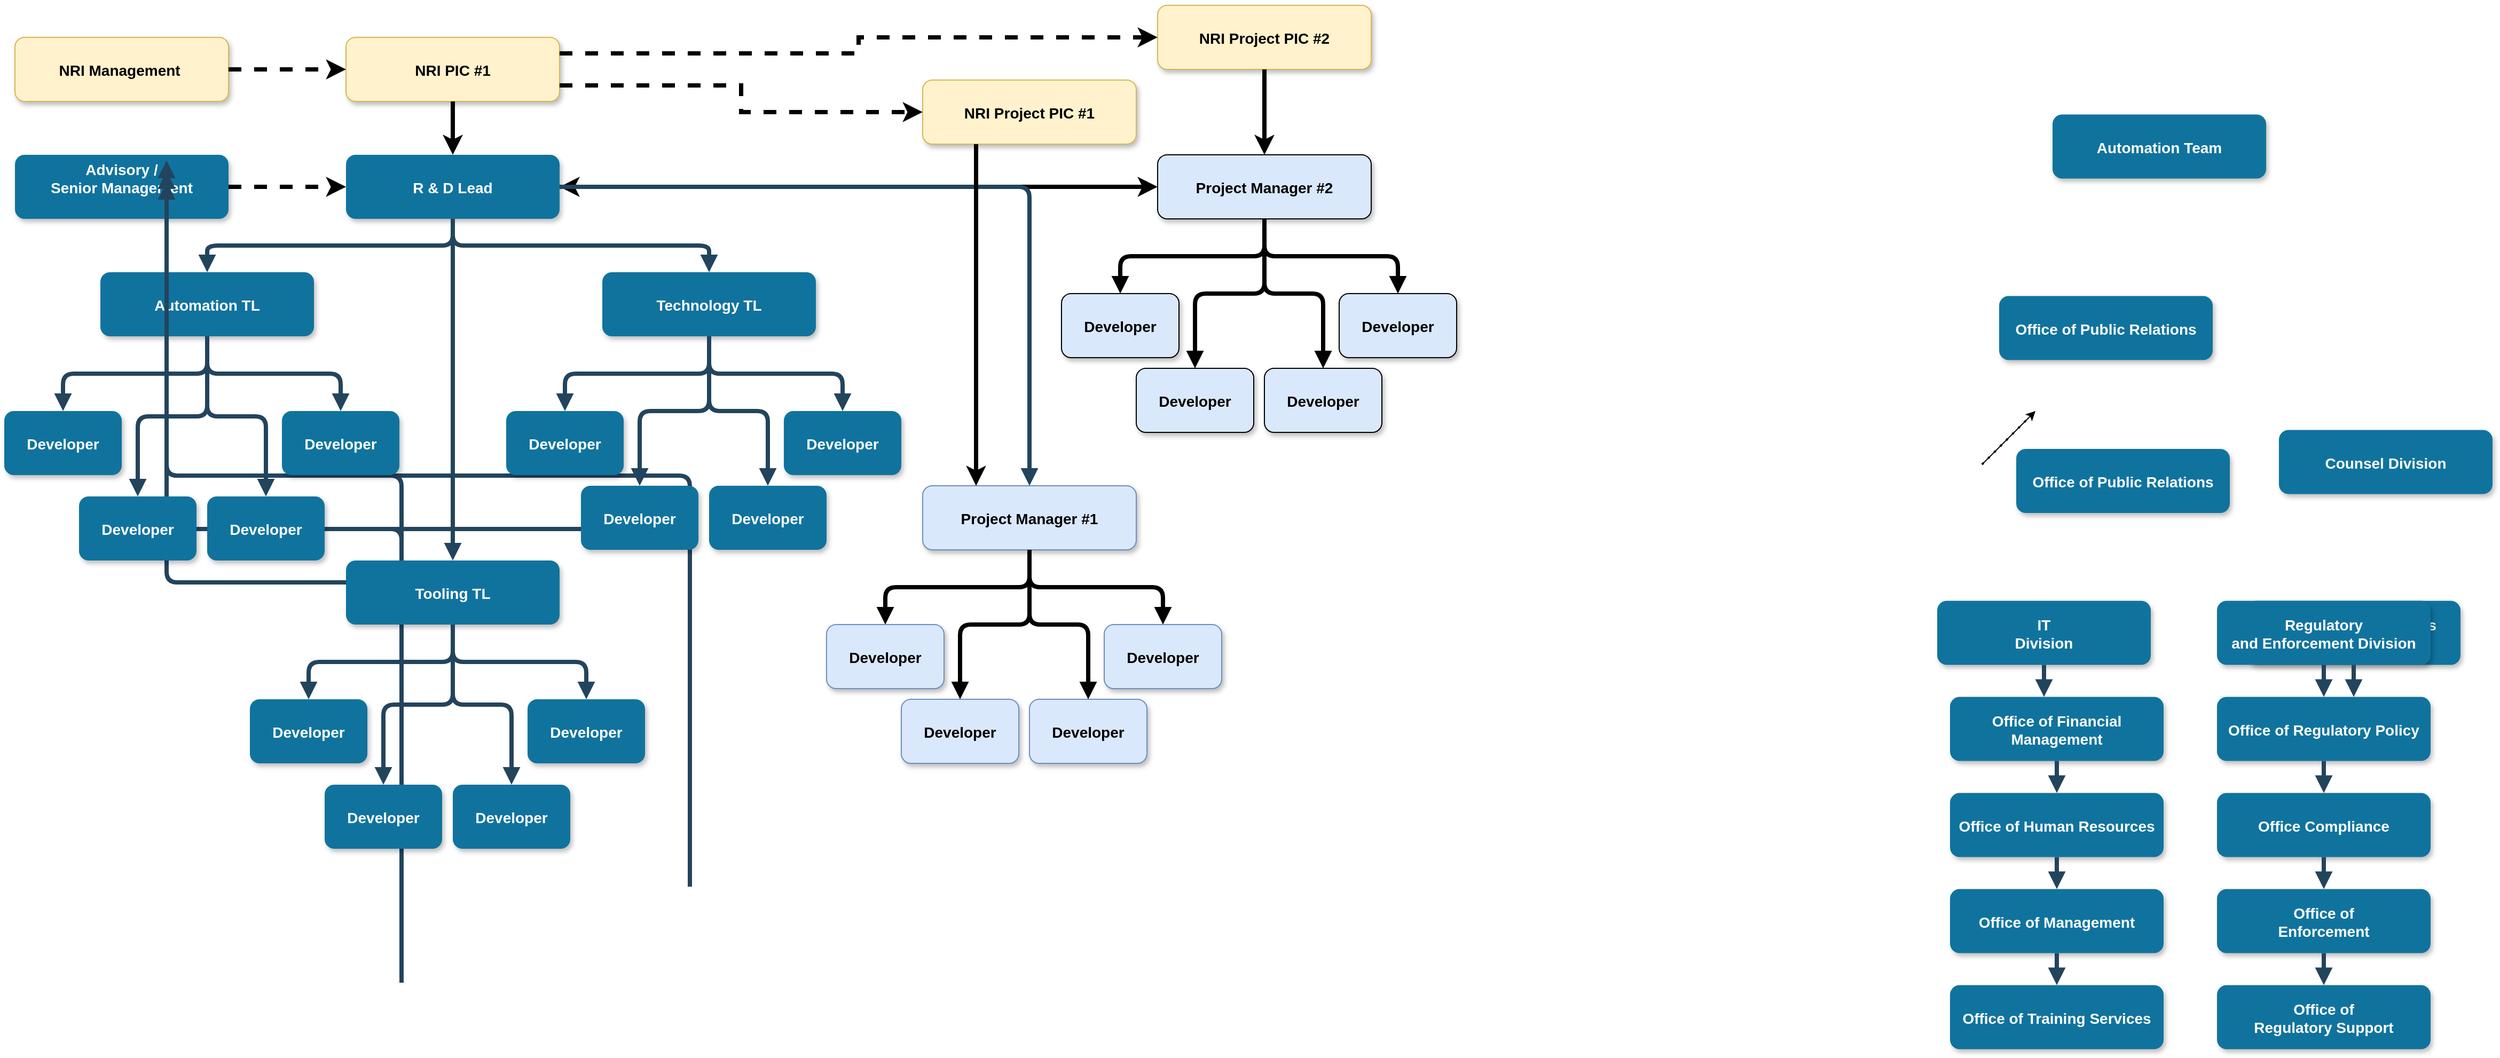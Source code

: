 <mxfile version="23.0.2" type="github">
  <diagram name="Page-1" id="97916047-d0de-89f5-080d-49f4d83e522f">
    <mxGraphModel dx="1909" dy="1027" grid="1" gridSize="10" guides="1" tooltips="1" connect="1" arrows="1" fold="1" page="1" pageScale="1.5" pageWidth="1169" pageHeight="827" background="none" math="0" shadow="0">
      <root>
        <mxCell id="0" />
        <mxCell id="1" parent="0" />
        <mxCell id="D0tFQq6_KejYttDr2Z5K-110" value="" style="endArrow=classic;startArrow=classic;html=1;rounded=0;entryX=0;entryY=0.5;entryDx=0;entryDy=0;strokeWidth=4;exitX=1;exitY=0.5;exitDx=0;exitDy=0;" edge="1" parent="1" source="2" target="D0tFQq6_KejYttDr2Z5K-99">
          <mxGeometry width="50" height="50" relative="1" as="geometry">
            <mxPoint x="540" y="210" as="sourcePoint" />
            <mxPoint x="970" y="210" as="targetPoint" />
          </mxGeometry>
        </mxCell>
        <mxCell id="2" value="R &amp; D Lead" style="rounded=1;fillColor=#10739E;strokeColor=none;shadow=1;gradientColor=none;fontStyle=1;fontColor=#FFFFFF;fontSize=14;" parent="1" vertex="1">
          <mxGeometry x="330" y="170" width="200" height="60" as="geometry" />
        </mxCell>
        <mxCell id="3" value="Automation TL" style="rounded=1;fillColor=#10739E;strokeColor=none;shadow=1;gradientColor=none;fontStyle=1;fontColor=#FFFFFF;fontSize=14;" parent="1" vertex="1">
          <mxGeometry x="100" y="280" width="200" height="60" as="geometry" />
        </mxCell>
        <mxCell id="4" value="Automation Team" style="rounded=1;fillColor=#10739E;strokeColor=none;shadow=1;gradientColor=none;fontStyle=1;fontColor=#FFFFFF;fontSize=14;" parent="1" vertex="1">
          <mxGeometry x="1928" y="132.25" width="200" height="60" as="geometry" />
        </mxCell>
        <mxCell id="5" value="Office of Public Relations" style="rounded=1;fillColor=#10739E;strokeColor=none;shadow=1;gradientColor=none;fontStyle=1;fontColor=#FFFFFF;fontSize=14;" parent="1" vertex="1">
          <mxGeometry x="1894" y="445.5" width="200" height="60" as="geometry" />
        </mxCell>
        <mxCell id="6" value="Counsel Division" style="rounded=1;fillColor=#10739E;strokeColor=none;shadow=1;gradientColor=none;fontStyle=1;fontColor=#FFFFFF;fontSize=14;" parent="1" vertex="1">
          <mxGeometry x="2140" y="427.75" width="200" height="60" as="geometry" />
        </mxCell>
        <mxCell id="D0tFQq6_KejYttDr2Z5K-58" style="edgeStyle=orthogonalEdgeStyle;rounded=0;orthogonalLoop=1;jettySize=auto;html=1;exitX=1;exitY=0.5;exitDx=0;exitDy=0;entryX=0;entryY=0.5;entryDx=0;entryDy=0;strokeWidth=4;dashed=1;" edge="1" parent="1" source="7" target="2">
          <mxGeometry relative="1" as="geometry" />
        </mxCell>
        <mxCell id="7" value="Advisory / &#xa;Senior Management&#xa;" style="rounded=1;fillColor=#10739E;strokeColor=none;shadow=1;gradientColor=none;fontStyle=1;fontColor=#FFFFFF;fontSize=14;" parent="1" vertex="1">
          <mxGeometry x="20" y="170" width="200" height="60" as="geometry" />
        </mxCell>
        <mxCell id="8" value="Developer" style="rounded=1;fillColor=#10739E;strokeColor=none;shadow=1;gradientColor=none;fontStyle=1;fontColor=#FFFFFF;fontSize=14;" parent="1" vertex="1">
          <mxGeometry x="10" y="410" width="110" height="60" as="geometry" />
        </mxCell>
        <mxCell id="13" value="IT&#xa;Division" style="rounded=1;fillColor=#10739E;strokeColor=none;shadow=1;gradientColor=none;fontStyle=1;fontColor=#FFFFFF;fontSize=14;" parent="1" vertex="1">
          <mxGeometry x="1820" y="587.75" width="200" height="60" as="geometry" />
        </mxCell>
        <mxCell id="18" value="Management Programs &#xa;Division" style="rounded=1;fillColor=#10739E;strokeColor=none;shadow=1;gradientColor=none;fontStyle=1;fontColor=#FFFFFF;fontSize=14;" parent="1" vertex="1">
          <mxGeometry x="2110" y="587.75" width="200" height="60" as="geometry" />
        </mxCell>
        <mxCell id="19" value="Office of Financial &#xa;Management" style="rounded=1;fillColor=#10739E;strokeColor=none;shadow=1;gradientColor=none;fontStyle=1;fontColor=#FFFFFF;fontSize=14;" parent="1" vertex="1">
          <mxGeometry x="1832" y="677.75" width="200" height="60" as="geometry" />
        </mxCell>
        <mxCell id="20" value="Office of Human Resources" style="rounded=1;fillColor=#10739E;strokeColor=none;shadow=1;gradientColor=none;fontStyle=1;fontColor=#FFFFFF;fontSize=14;" parent="1" vertex="1">
          <mxGeometry x="1832" y="767.75" width="200" height="60" as="geometry" />
        </mxCell>
        <mxCell id="21" value="Office of Management " style="rounded=1;fillColor=#10739E;strokeColor=none;shadow=1;gradientColor=none;fontStyle=1;fontColor=#FFFFFF;fontSize=14;" parent="1" vertex="1">
          <mxGeometry x="1832" y="857.75" width="200" height="60" as="geometry" />
        </mxCell>
        <mxCell id="22" value="Office of Training Services" style="rounded=1;fillColor=#10739E;strokeColor=none;shadow=1;gradientColor=none;fontStyle=1;fontColor=#FFFFFF;fontSize=14;" parent="1" vertex="1">
          <mxGeometry x="1832" y="947.75" width="200" height="60" as="geometry" />
        </mxCell>
        <mxCell id="23" value="Regulatory &#xa;and Enforcement Division" style="rounded=1;fillColor=#10739E;strokeColor=none;shadow=1;gradientColor=none;fontStyle=1;fontColor=#FFFFFF;fontSize=14;" parent="1" vertex="1">
          <mxGeometry x="2082" y="587.75" width="200" height="60" as="geometry" />
        </mxCell>
        <mxCell id="24" value="Office of Regulatory Policy" style="rounded=1;fillColor=#10739E;strokeColor=none;shadow=1;gradientColor=none;fontStyle=1;fontColor=#FFFFFF;fontSize=14;" parent="1" vertex="1">
          <mxGeometry x="2082" y="677.75" width="200" height="60" as="geometry" />
        </mxCell>
        <mxCell id="25" value="Office Compliance" style="rounded=1;fillColor=#10739E;strokeColor=none;shadow=1;gradientColor=none;fontStyle=1;fontColor=#FFFFFF;fontSize=14;" parent="1" vertex="1">
          <mxGeometry x="2082" y="767.75" width="200" height="60" as="geometry" />
        </mxCell>
        <mxCell id="26" value="Office of &#xa;Enforcement" style="rounded=1;fillColor=#10739E;strokeColor=none;shadow=1;gradientColor=none;fontStyle=1;fontColor=#FFFFFF;fontSize=14;" parent="1" vertex="1">
          <mxGeometry x="2082" y="857.75" width="200" height="60" as="geometry" />
        </mxCell>
        <mxCell id="27" value="Office of&#xa; Regulatory Support" style="rounded=1;fillColor=#10739E;strokeColor=none;shadow=1;gradientColor=none;fontStyle=1;fontColor=#FFFFFF;fontSize=14;" parent="1" vertex="1">
          <mxGeometry x="2082" y="947.75" width="200" height="60" as="geometry" />
        </mxCell>
        <mxCell id="29" value="" style="edgeStyle=elbowEdgeStyle;elbow=vertical;strokeWidth=4;endArrow=block;endFill=1;fontStyle=1;strokeColor=#23445D;" parent="1" source="2" target="3" edge="1">
          <mxGeometry x="22" y="165.5" width="100" height="100" as="geometry">
            <mxPoint x="22" y="265.5" as="sourcePoint" />
            <mxPoint x="122" y="165.5" as="targetPoint" />
          </mxGeometry>
        </mxCell>
        <mxCell id="30" value="" style="edgeStyle=elbowEdgeStyle;elbow=vertical;strokeWidth=4;endArrow=block;endFill=1;fontStyle=1;strokeColor=#23445D;entryX=0.5;entryY=0;entryDx=0;entryDy=0;exitX=0.5;exitY=1;exitDx=0;exitDy=0;" parent="1" source="3" target="D0tFQq6_KejYttDr2Z5K-66" edge="1">
          <mxGeometry x="22" y="165.5" width="100" height="100" as="geometry">
            <mxPoint x="220" y="360" as="sourcePoint" />
            <mxPoint x="512" y="425.5" as="targetPoint" />
          </mxGeometry>
        </mxCell>
        <mxCell id="39" value="" style="edgeStyle=elbowEdgeStyle;elbow=vertical;strokeWidth=4;endArrow=block;endFill=1;fontStyle=1;strokeColor=#23445D;" parent="1" target="10" edge="1">
          <mxGeometry x="62" y="175.5" width="100" height="100" as="geometry">
            <mxPoint x="382" y="765.5" as="sourcePoint" />
            <mxPoint x="162" y="175.5" as="targetPoint" />
          </mxGeometry>
        </mxCell>
        <mxCell id="40" value="" style="edgeStyle=elbowEdgeStyle;elbow=vertical;strokeWidth=4;endArrow=block;endFill=1;fontStyle=1;strokeColor=#23445D;" parent="1" target="11" edge="1">
          <mxGeometry x="62" y="185.5" width="100" height="100" as="geometry">
            <mxPoint x="382" y="855.5" as="sourcePoint" />
            <mxPoint x="162" y="185.5" as="targetPoint" />
          </mxGeometry>
        </mxCell>
        <mxCell id="41" value="" style="edgeStyle=elbowEdgeStyle;elbow=vertical;strokeWidth=4;endArrow=block;endFill=1;fontStyle=1;strokeColor=#23445D;" parent="1" target="12" edge="1">
          <mxGeometry x="62" y="195.5" width="100" height="100" as="geometry">
            <mxPoint x="382" y="945.5" as="sourcePoint" />
            <mxPoint x="162" y="195.5" as="targetPoint" />
          </mxGeometry>
        </mxCell>
        <mxCell id="42" value="" style="edgeStyle=elbowEdgeStyle;elbow=vertical;strokeWidth=4;endArrow=block;endFill=1;fontStyle=1;strokeColor=#23445D;" parent="1" source="13" edge="1">
          <mxGeometry x="62" y="165.5" width="100" height="100" as="geometry">
            <mxPoint x="1330" y="237.75" as="sourcePoint" />
            <mxPoint x="1920" y="677.75" as="targetPoint" />
          </mxGeometry>
        </mxCell>
        <mxCell id="43" value="" style="edgeStyle=elbowEdgeStyle;elbow=vertical;strokeWidth=4;endArrow=block;endFill=1;fontStyle=1;strokeColor=#23445D;" parent="1" target="15" edge="1">
          <mxGeometry x="62" y="175.5" width="100" height="100" as="geometry">
            <mxPoint x="652" y="765.5" as="sourcePoint" />
            <mxPoint x="162" y="175.5" as="targetPoint" />
          </mxGeometry>
        </mxCell>
        <mxCell id="44" value="" style="edgeStyle=elbowEdgeStyle;elbow=vertical;strokeWidth=4;endArrow=block;endFill=1;fontStyle=1;strokeColor=#23445D;" parent="1" target="16" edge="1">
          <mxGeometry x="62" y="185.5" width="100" height="100" as="geometry">
            <mxPoint x="652" y="855.5" as="sourcePoint" />
            <mxPoint x="162" y="185.5" as="targetPoint" />
          </mxGeometry>
        </mxCell>
        <mxCell id="46" value="" style="edgeStyle=elbowEdgeStyle;elbow=vertical;strokeWidth=4;endArrow=block;endFill=1;fontStyle=1;strokeColor=#23445D;" parent="1" source="18" edge="1">
          <mxGeometry x="72" y="165.5" width="100" height="100" as="geometry">
            <mxPoint x="1340" y="237.75" as="sourcePoint" />
            <mxPoint x="2210" y="677.75" as="targetPoint" />
          </mxGeometry>
        </mxCell>
        <mxCell id="47" value="" style="edgeStyle=elbowEdgeStyle;elbow=vertical;strokeWidth=4;endArrow=block;endFill=1;fontStyle=1;strokeColor=#23445D;" parent="1" source="19" target="20" edge="1">
          <mxGeometry x="72" y="175.5" width="100" height="100" as="geometry">
            <mxPoint x="1062" y="247.75" as="sourcePoint" />
            <mxPoint x="1162" y="147.75" as="targetPoint" />
          </mxGeometry>
        </mxCell>
        <mxCell id="48" value="" style="edgeStyle=elbowEdgeStyle;elbow=vertical;strokeWidth=4;endArrow=block;endFill=1;fontStyle=1;strokeColor=#23445D;" parent="1" source="20" target="21" edge="1">
          <mxGeometry x="72" y="185.5" width="100" height="100" as="geometry">
            <mxPoint x="1062" y="257.75" as="sourcePoint" />
            <mxPoint x="1162" y="157.75" as="targetPoint" />
          </mxGeometry>
        </mxCell>
        <mxCell id="49" value="" style="edgeStyle=elbowEdgeStyle;elbow=vertical;strokeWidth=4;endArrow=block;endFill=1;fontStyle=1;strokeColor=#23445D;" parent="1" source="21" target="22" edge="1">
          <mxGeometry x="72" y="195.5" width="100" height="100" as="geometry">
            <mxPoint x="1062" y="267.75" as="sourcePoint" />
            <mxPoint x="1162" y="167.75" as="targetPoint" />
          </mxGeometry>
        </mxCell>
        <mxCell id="50" value="" style="edgeStyle=elbowEdgeStyle;elbow=vertical;strokeWidth=4;endArrow=block;endFill=1;fontStyle=1;strokeColor=#23445D;" parent="1" source="23" target="24" edge="1">
          <mxGeometry x="72" y="165.5" width="100" height="100" as="geometry">
            <mxPoint x="1062" y="237.75" as="sourcePoint" />
            <mxPoint x="1162" y="137.75" as="targetPoint" />
          </mxGeometry>
        </mxCell>
        <mxCell id="51" value="" style="edgeStyle=elbowEdgeStyle;elbow=vertical;strokeWidth=4;endArrow=block;endFill=1;fontStyle=1;strokeColor=#23445D;" parent="1" source="24" target="25" edge="1">
          <mxGeometry x="72" y="175.5" width="100" height="100" as="geometry">
            <mxPoint x="1062" y="247.75" as="sourcePoint" />
            <mxPoint x="1162" y="147.75" as="targetPoint" />
          </mxGeometry>
        </mxCell>
        <mxCell id="52" value="" style="edgeStyle=elbowEdgeStyle;elbow=vertical;strokeWidth=4;endArrow=block;endFill=1;fontStyle=1;strokeColor=#23445D;" parent="1" source="25" target="26" edge="1">
          <mxGeometry x="72" y="185.5" width="100" height="100" as="geometry">
            <mxPoint x="1062" y="257.75" as="sourcePoint" />
            <mxPoint x="1162" y="157.75" as="targetPoint" />
          </mxGeometry>
        </mxCell>
        <mxCell id="53" value="" style="edgeStyle=elbowEdgeStyle;elbow=vertical;strokeWidth=4;endArrow=block;endFill=1;fontStyle=1;strokeColor=#23445D;" parent="1" source="26" target="27" edge="1">
          <mxGeometry x="72" y="195.5" width="100" height="100" as="geometry">
            <mxPoint x="1062" y="267.75" as="sourcePoint" />
            <mxPoint x="1162" y="167.75" as="targetPoint" />
          </mxGeometry>
        </mxCell>
        <mxCell id="D0tFQq6_KejYttDr2Z5K-56" value="" style="endArrow=classic;html=1;rounded=0;" edge="1" parent="1">
          <mxGeometry width="50" height="50" relative="1" as="geometry">
            <mxPoint x="1862" y="460" as="sourcePoint" />
            <mxPoint x="1912" y="410" as="targetPoint" />
          </mxGeometry>
        </mxCell>
        <mxCell id="D0tFQq6_KejYttDr2Z5K-57" value="" style="endArrow=none;dashed=1;html=1;dashPattern=1 3;strokeWidth=2;rounded=0;" edge="1" parent="1">
          <mxGeometry width="50" height="50" relative="1" as="geometry">
            <mxPoint x="1862" y="460" as="sourcePoint" />
            <mxPoint x="1912" y="410" as="targetPoint" />
          </mxGeometry>
        </mxCell>
        <mxCell id="D0tFQq6_KejYttDr2Z5K-60" value="Office of Public Relations" style="rounded=1;fillColor=#10739E;strokeColor=none;shadow=1;gradientColor=none;fontStyle=1;fontColor=#FFFFFF;fontSize=14;" vertex="1" parent="1">
          <mxGeometry x="1878" y="302.25" width="200" height="60" as="geometry" />
        </mxCell>
        <mxCell id="D0tFQq6_KejYttDr2Z5K-63" value="Developer" style="rounded=1;fillColor=#10739E;strokeColor=none;shadow=1;gradientColor=none;fontStyle=1;fontColor=#FFFFFF;fontSize=14;" vertex="1" parent="1">
          <mxGeometry x="80" y="490" width="110" height="60" as="geometry" />
        </mxCell>
        <mxCell id="D0tFQq6_KejYttDr2Z5K-64" value="Developer" style="rounded=1;fillColor=#10739E;strokeColor=none;shadow=1;gradientColor=none;fontStyle=1;fontColor=#FFFFFF;fontSize=14;" vertex="1" parent="1">
          <mxGeometry x="200" y="490" width="110" height="60" as="geometry" />
        </mxCell>
        <mxCell id="D0tFQq6_KejYttDr2Z5K-66" value="Developer" style="rounded=1;fillColor=#10739E;strokeColor=none;shadow=1;gradientColor=none;fontStyle=1;fontColor=#FFFFFF;fontSize=14;" vertex="1" parent="1">
          <mxGeometry x="270" y="410" width="110" height="60" as="geometry" />
        </mxCell>
        <mxCell id="D0tFQq6_KejYttDr2Z5K-67" value="" style="edgeStyle=elbowEdgeStyle;elbow=vertical;strokeWidth=4;endArrow=block;endFill=1;fontStyle=1;strokeColor=#23445D;entryX=0.5;entryY=0;entryDx=0;entryDy=0;exitX=0.5;exitY=1;exitDx=0;exitDy=0;" edge="1" parent="1" source="3" target="D0tFQq6_KejYttDr2Z5K-64">
          <mxGeometry x="22" y="165.5" width="100" height="100" as="geometry">
            <mxPoint x="190" y="350" as="sourcePoint" />
            <mxPoint x="437" y="420" as="targetPoint" />
          </mxGeometry>
        </mxCell>
        <mxCell id="D0tFQq6_KejYttDr2Z5K-68" value="" style="edgeStyle=elbowEdgeStyle;elbow=vertical;strokeWidth=4;endArrow=block;endFill=1;fontStyle=1;strokeColor=#23445D;entryX=0.5;entryY=0;entryDx=0;entryDy=0;exitX=0.5;exitY=1;exitDx=0;exitDy=0;" edge="1" parent="1" source="3" target="D0tFQq6_KejYttDr2Z5K-63">
          <mxGeometry x="22" y="165.5" width="100" height="100" as="geometry">
            <mxPoint x="-40" y="340" as="sourcePoint" />
            <mxPoint x="207" y="410" as="targetPoint" />
          </mxGeometry>
        </mxCell>
        <mxCell id="D0tFQq6_KejYttDr2Z5K-69" value="" style="edgeStyle=elbowEdgeStyle;elbow=vertical;strokeWidth=4;endArrow=block;endFill=1;fontStyle=1;strokeColor=#23445D;entryX=0.5;entryY=0;entryDx=0;entryDy=0;exitX=0.5;exitY=1;exitDx=0;exitDy=0;" edge="1" parent="1" source="3" target="8">
          <mxGeometry x="22" y="165.5" width="100" height="100" as="geometry">
            <mxPoint x="200" y="340" as="sourcePoint" />
            <mxPoint x="447" y="410" as="targetPoint" />
          </mxGeometry>
        </mxCell>
        <mxCell id="D0tFQq6_KejYttDr2Z5K-70" value="Tooling TL" style="rounded=1;fillColor=#10739E;strokeColor=none;shadow=1;gradientColor=none;fontStyle=1;fontColor=#FFFFFF;fontSize=14;" vertex="1" parent="1">
          <mxGeometry x="330" y="550" width="200" height="60" as="geometry" />
        </mxCell>
        <mxCell id="D0tFQq6_KejYttDr2Z5K-71" value="Developer" style="rounded=1;fillColor=#10739E;strokeColor=none;shadow=1;gradientColor=none;fontStyle=1;fontColor=#FFFFFF;fontSize=14;" vertex="1" parent="1">
          <mxGeometry x="240" y="680" width="110" height="60" as="geometry" />
        </mxCell>
        <mxCell id="D0tFQq6_KejYttDr2Z5K-72" value="" style="edgeStyle=elbowEdgeStyle;elbow=vertical;strokeWidth=4;endArrow=block;endFill=1;fontStyle=1;strokeColor=#23445D;exitX=0.5;exitY=1;exitDx=0;exitDy=0;" edge="1" parent="1" target="D0tFQq6_KejYttDr2Z5K-70" source="2">
          <mxGeometry x="22" y="165.5" width="100" height="100" as="geometry">
            <mxPoint x="950" y="265.5" as="sourcePoint" />
            <mxPoint x="612" y="165" as="targetPoint" />
          </mxGeometry>
        </mxCell>
        <mxCell id="D0tFQq6_KejYttDr2Z5K-73" value="" style="edgeStyle=elbowEdgeStyle;elbow=vertical;strokeWidth=4;endArrow=block;endFill=1;fontStyle=1;strokeColor=#23445D;entryX=0.5;entryY=0;entryDx=0;entryDy=0;exitX=0.5;exitY=1;exitDx=0;exitDy=0;" edge="1" parent="1" source="D0tFQq6_KejYttDr2Z5K-70" target="D0tFQq6_KejYttDr2Z5K-76">
          <mxGeometry x="22" y="165.5" width="100" height="100" as="geometry">
            <mxPoint x="450" y="630" as="sourcePoint" />
            <mxPoint x="742" y="695.5" as="targetPoint" />
          </mxGeometry>
        </mxCell>
        <mxCell id="D0tFQq6_KejYttDr2Z5K-74" value="Developer" style="rounded=1;fillColor=#10739E;strokeColor=none;shadow=1;gradientColor=none;fontStyle=1;fontColor=#FFFFFF;fontSize=14;" vertex="1" parent="1">
          <mxGeometry x="310" y="760" width="110" height="60" as="geometry" />
        </mxCell>
        <mxCell id="D0tFQq6_KejYttDr2Z5K-75" value="Developer" style="rounded=1;fillColor=#10739E;strokeColor=none;shadow=1;gradientColor=none;fontStyle=1;fontColor=#FFFFFF;fontSize=14;" vertex="1" parent="1">
          <mxGeometry x="430" y="760" width="110" height="60" as="geometry" />
        </mxCell>
        <mxCell id="D0tFQq6_KejYttDr2Z5K-76" value="Developer" style="rounded=1;fillColor=#10739E;strokeColor=none;shadow=1;gradientColor=none;fontStyle=1;fontColor=#FFFFFF;fontSize=14;" vertex="1" parent="1">
          <mxGeometry x="500" y="680" width="110" height="60" as="geometry" />
        </mxCell>
        <mxCell id="D0tFQq6_KejYttDr2Z5K-77" value="" style="edgeStyle=elbowEdgeStyle;elbow=vertical;strokeWidth=4;endArrow=block;endFill=1;fontStyle=1;strokeColor=#23445D;entryX=0.5;entryY=0;entryDx=0;entryDy=0;exitX=0.5;exitY=1;exitDx=0;exitDy=0;" edge="1" parent="1" source="D0tFQq6_KejYttDr2Z5K-70" target="D0tFQq6_KejYttDr2Z5K-75">
          <mxGeometry x="22" y="165.5" width="100" height="100" as="geometry">
            <mxPoint x="420" y="620" as="sourcePoint" />
            <mxPoint x="667" y="690" as="targetPoint" />
          </mxGeometry>
        </mxCell>
        <mxCell id="D0tFQq6_KejYttDr2Z5K-78" value="" style="edgeStyle=elbowEdgeStyle;elbow=vertical;strokeWidth=4;endArrow=block;endFill=1;fontStyle=1;strokeColor=#23445D;entryX=0.5;entryY=0;entryDx=0;entryDy=0;exitX=0.5;exitY=1;exitDx=0;exitDy=0;" edge="1" parent="1" source="D0tFQq6_KejYttDr2Z5K-70" target="D0tFQq6_KejYttDr2Z5K-74">
          <mxGeometry x="22" y="165.5" width="100" height="100" as="geometry">
            <mxPoint x="190" y="610" as="sourcePoint" />
            <mxPoint x="437" y="680" as="targetPoint" />
          </mxGeometry>
        </mxCell>
        <mxCell id="D0tFQq6_KejYttDr2Z5K-79" value="" style="edgeStyle=elbowEdgeStyle;elbow=vertical;strokeWidth=4;endArrow=block;endFill=1;fontStyle=1;strokeColor=#23445D;entryX=0.5;entryY=0;entryDx=0;entryDy=0;exitX=0.5;exitY=1;exitDx=0;exitDy=0;" edge="1" parent="1" source="D0tFQq6_KejYttDr2Z5K-70" target="D0tFQq6_KejYttDr2Z5K-71">
          <mxGeometry x="22" y="165.5" width="100" height="100" as="geometry">
            <mxPoint x="430" y="610" as="sourcePoint" />
            <mxPoint x="677" y="680" as="targetPoint" />
          </mxGeometry>
        </mxCell>
        <mxCell id="D0tFQq6_KejYttDr2Z5K-80" value="Technology TL" style="rounded=1;fillColor=#10739E;strokeColor=none;shadow=1;gradientColor=none;fontStyle=1;fontColor=#FFFFFF;fontSize=14;" vertex="1" parent="1">
          <mxGeometry x="570" y="280" width="200" height="60" as="geometry" />
        </mxCell>
        <mxCell id="D0tFQq6_KejYttDr2Z5K-81" value="Developer" style="rounded=1;fillColor=#10739E;strokeColor=none;shadow=1;gradientColor=none;fontStyle=1;fontColor=#FFFFFF;fontSize=14;" vertex="1" parent="1">
          <mxGeometry x="480" y="410" width="110" height="60" as="geometry" />
        </mxCell>
        <mxCell id="D0tFQq6_KejYttDr2Z5K-82" value="" style="edgeStyle=elbowEdgeStyle;elbow=vertical;strokeWidth=4;endArrow=block;endFill=1;fontStyle=1;strokeColor=#23445D;exitX=0.5;exitY=1;exitDx=0;exitDy=0;" edge="1" parent="1" target="D0tFQq6_KejYttDr2Z5K-80" source="2">
          <mxGeometry x="22" y="165.5" width="100" height="100" as="geometry">
            <mxPoint x="1160" y="266" as="sourcePoint" />
            <mxPoint x="822" y="165.5" as="targetPoint" />
          </mxGeometry>
        </mxCell>
        <mxCell id="D0tFQq6_KejYttDr2Z5K-83" value="" style="edgeStyle=elbowEdgeStyle;elbow=vertical;strokeWidth=4;endArrow=block;endFill=1;fontStyle=1;strokeColor=#23445D;entryX=0.5;entryY=0;entryDx=0;entryDy=0;exitX=0.5;exitY=1;exitDx=0;exitDy=0;" edge="1" parent="1" source="D0tFQq6_KejYttDr2Z5K-80" target="D0tFQq6_KejYttDr2Z5K-86">
          <mxGeometry x="22" y="165.5" width="100" height="100" as="geometry">
            <mxPoint x="690" y="360" as="sourcePoint" />
            <mxPoint x="982" y="425.5" as="targetPoint" />
          </mxGeometry>
        </mxCell>
        <mxCell id="D0tFQq6_KejYttDr2Z5K-84" value="Developer" style="rounded=1;fillColor=#10739E;strokeColor=none;shadow=1;gradientColor=none;fontStyle=1;fontColor=#FFFFFF;fontSize=14;" vertex="1" parent="1">
          <mxGeometry x="550" y="480" width="110" height="60" as="geometry" />
        </mxCell>
        <mxCell id="D0tFQq6_KejYttDr2Z5K-85" value="Developer" style="rounded=1;fillColor=#10739E;strokeColor=none;shadow=1;gradientColor=none;fontStyle=1;fontColor=#FFFFFF;fontSize=14;" vertex="1" parent="1">
          <mxGeometry x="670" y="480" width="110" height="60" as="geometry" />
        </mxCell>
        <mxCell id="D0tFQq6_KejYttDr2Z5K-86" value="Developer" style="rounded=1;fillColor=#10739E;strokeColor=none;shadow=1;gradientColor=none;fontStyle=1;fontColor=#FFFFFF;fontSize=14;" vertex="1" parent="1">
          <mxGeometry x="740" y="410" width="110" height="60" as="geometry" />
        </mxCell>
        <mxCell id="D0tFQq6_KejYttDr2Z5K-87" value="" style="edgeStyle=elbowEdgeStyle;elbow=vertical;strokeWidth=4;endArrow=block;endFill=1;fontStyle=1;strokeColor=#23445D;entryX=0.5;entryY=0;entryDx=0;entryDy=0;exitX=0.5;exitY=1;exitDx=0;exitDy=0;" edge="1" parent="1" source="D0tFQq6_KejYttDr2Z5K-80" target="D0tFQq6_KejYttDr2Z5K-85">
          <mxGeometry x="22" y="165.5" width="100" height="100" as="geometry">
            <mxPoint x="660" y="350" as="sourcePoint" />
            <mxPoint x="907" y="420" as="targetPoint" />
          </mxGeometry>
        </mxCell>
        <mxCell id="D0tFQq6_KejYttDr2Z5K-88" value="" style="edgeStyle=elbowEdgeStyle;elbow=vertical;strokeWidth=4;endArrow=block;endFill=1;fontStyle=1;strokeColor=#23445D;entryX=0.5;entryY=0;entryDx=0;entryDy=0;exitX=0.5;exitY=1;exitDx=0;exitDy=0;" edge="1" parent="1" source="D0tFQq6_KejYttDr2Z5K-80" target="D0tFQq6_KejYttDr2Z5K-84">
          <mxGeometry x="22" y="165.5" width="100" height="100" as="geometry">
            <mxPoint x="430" y="340" as="sourcePoint" />
            <mxPoint x="677" y="410" as="targetPoint" />
          </mxGeometry>
        </mxCell>
        <mxCell id="D0tFQq6_KejYttDr2Z5K-89" value="" style="edgeStyle=elbowEdgeStyle;elbow=vertical;strokeWidth=4;endArrow=block;endFill=1;fontStyle=1;strokeColor=#23445D;entryX=0.5;entryY=0;entryDx=0;entryDy=0;exitX=0.5;exitY=1;exitDx=0;exitDy=0;" edge="1" parent="1" source="D0tFQq6_KejYttDr2Z5K-80" target="D0tFQq6_KejYttDr2Z5K-81">
          <mxGeometry x="22" y="165.5" width="100" height="100" as="geometry">
            <mxPoint x="670" y="340" as="sourcePoint" />
            <mxPoint x="917" y="410" as="targetPoint" />
          </mxGeometry>
        </mxCell>
        <mxCell id="D0tFQq6_KejYttDr2Z5K-90" value="Project Manager #1" style="rounded=1;fillColor=#dae8fc;strokeColor=#6c8ebf;shadow=1;fontStyle=1;fontSize=14;" vertex="1" parent="1">
          <mxGeometry x="870" y="480" width="200" height="60" as="geometry" />
        </mxCell>
        <mxCell id="D0tFQq6_KejYttDr2Z5K-91" value="Developer" style="rounded=1;fillColor=#dae8fc;strokeColor=#6c8ebf;shadow=1;fontStyle=1;fontSize=14;" vertex="1" parent="1">
          <mxGeometry x="780" y="610" width="110" height="60" as="geometry" />
        </mxCell>
        <mxCell id="D0tFQq6_KejYttDr2Z5K-92" value="" style="edgeStyle=elbowEdgeStyle;elbow=vertical;strokeWidth=4;endArrow=block;endFill=1;fontStyle=1;strokeColor=#000000;entryX=0.5;entryY=0;entryDx=0;entryDy=0;exitX=0.5;exitY=1;exitDx=0;exitDy=0;fillColor=#dae8fc;" edge="1" parent="1" source="D0tFQq6_KejYttDr2Z5K-90" target="D0tFQq6_KejYttDr2Z5K-95">
          <mxGeometry x="22" y="165.5" width="100" height="100" as="geometry">
            <mxPoint x="990" y="560" as="sourcePoint" />
            <mxPoint x="1282" y="625.5" as="targetPoint" />
          </mxGeometry>
        </mxCell>
        <mxCell id="D0tFQq6_KejYttDr2Z5K-93" value="Developer" style="rounded=1;fillColor=#dae8fc;strokeColor=#6c8ebf;shadow=1;fontStyle=1;fontSize=14;" vertex="1" parent="1">
          <mxGeometry x="850" y="680" width="110" height="60" as="geometry" />
        </mxCell>
        <mxCell id="D0tFQq6_KejYttDr2Z5K-94" value="Developer" style="rounded=1;fillColor=#dae8fc;strokeColor=#6c8ebf;shadow=1;fontStyle=1;fontSize=14;" vertex="1" parent="1">
          <mxGeometry x="970" y="680" width="110" height="60" as="geometry" />
        </mxCell>
        <mxCell id="D0tFQq6_KejYttDr2Z5K-95" value="Developer" style="rounded=1;fillColor=#dae8fc;strokeColor=#6c8ebf;shadow=1;fontStyle=1;fontSize=14;" vertex="1" parent="1">
          <mxGeometry x="1040" y="610" width="110" height="60" as="geometry" />
        </mxCell>
        <mxCell id="D0tFQq6_KejYttDr2Z5K-96" value="" style="edgeStyle=elbowEdgeStyle;elbow=vertical;strokeWidth=4;endArrow=block;endFill=1;fontStyle=1;strokeColor=#000000;entryX=0.5;entryY=0;entryDx=0;entryDy=0;exitX=0.5;exitY=1;exitDx=0;exitDy=0;fillColor=#dae8fc;" edge="1" parent="1" source="D0tFQq6_KejYttDr2Z5K-90" target="D0tFQq6_KejYttDr2Z5K-94">
          <mxGeometry x="22" y="165.5" width="100" height="100" as="geometry">
            <mxPoint x="960" y="550" as="sourcePoint" />
            <mxPoint x="1207" y="620" as="targetPoint" />
          </mxGeometry>
        </mxCell>
        <mxCell id="D0tFQq6_KejYttDr2Z5K-97" value="" style="edgeStyle=elbowEdgeStyle;elbow=vertical;strokeWidth=4;endArrow=block;endFill=1;fontStyle=1;strokeColor=#000000;entryX=0.5;entryY=0;entryDx=0;entryDy=0;exitX=0.5;exitY=1;exitDx=0;exitDy=0;fillColor=#dae8fc;" edge="1" parent="1" source="D0tFQq6_KejYttDr2Z5K-90" target="D0tFQq6_KejYttDr2Z5K-93">
          <mxGeometry x="22" y="165.5" width="100" height="100" as="geometry">
            <mxPoint x="730" y="540" as="sourcePoint" />
            <mxPoint x="977" y="610" as="targetPoint" />
          </mxGeometry>
        </mxCell>
        <mxCell id="D0tFQq6_KejYttDr2Z5K-98" value="" style="edgeStyle=elbowEdgeStyle;elbow=vertical;strokeWidth=4;endArrow=block;endFill=1;fontStyle=1;strokeColor=#000000;entryX=0.5;entryY=0;entryDx=0;entryDy=0;exitX=0.5;exitY=1;exitDx=0;exitDy=0;fillColor=#dae8fc;" edge="1" parent="1" source="D0tFQq6_KejYttDr2Z5K-90" target="D0tFQq6_KejYttDr2Z5K-91">
          <mxGeometry x="22" y="165.5" width="100" height="100" as="geometry">
            <mxPoint x="970" y="540" as="sourcePoint" />
            <mxPoint x="1217" y="610" as="targetPoint" />
          </mxGeometry>
        </mxCell>
        <mxCell id="D0tFQq6_KejYttDr2Z5K-99" value="Project Manager #2" style="rounded=1;fillColor=#dae8fc;strokeColor=#000000;shadow=1;fontStyle=1;fontSize=14;" vertex="1" parent="1">
          <mxGeometry x="1090" y="170" width="200" height="60" as="geometry" />
        </mxCell>
        <mxCell id="D0tFQq6_KejYttDr2Z5K-100" value="Developer" style="rounded=1;fillColor=#dae8fc;strokeColor=#000000;shadow=1;fontStyle=1;fontSize=14;" vertex="1" parent="1">
          <mxGeometry x="1000" y="300" width="110" height="60" as="geometry" />
        </mxCell>
        <mxCell id="D0tFQq6_KejYttDr2Z5K-101" value="" style="edgeStyle=elbowEdgeStyle;elbow=vertical;strokeWidth=4;endArrow=block;endFill=1;fontStyle=1;strokeColor=#000000;entryX=0.5;entryY=0;entryDx=0;entryDy=0;exitX=0.5;exitY=1;exitDx=0;exitDy=0;fillColor=#dae8fc;" edge="1" parent="1" source="D0tFQq6_KejYttDr2Z5K-99" target="D0tFQq6_KejYttDr2Z5K-104">
          <mxGeometry x="22" y="165.5" width="100" height="100" as="geometry">
            <mxPoint x="1210" y="250" as="sourcePoint" />
            <mxPoint x="1502" y="315.5" as="targetPoint" />
          </mxGeometry>
        </mxCell>
        <mxCell id="D0tFQq6_KejYttDr2Z5K-102" value="Developer" style="rounded=1;fillColor=#dae8fc;strokeColor=#000000;shadow=1;fontStyle=1;fontSize=14;" vertex="1" parent="1">
          <mxGeometry x="1070" y="370" width="110" height="60" as="geometry" />
        </mxCell>
        <mxCell id="D0tFQq6_KejYttDr2Z5K-103" value="Developer" style="rounded=1;fillColor=#dae8fc;strokeColor=#000000;shadow=1;fontStyle=1;fontSize=14;" vertex="1" parent="1">
          <mxGeometry x="1190" y="370" width="110" height="60" as="geometry" />
        </mxCell>
        <mxCell id="D0tFQq6_KejYttDr2Z5K-104" value="Developer" style="rounded=1;fillColor=#dae8fc;strokeColor=#000000;shadow=1;fontStyle=1;fontSize=14;" vertex="1" parent="1">
          <mxGeometry x="1260" y="300" width="110" height="60" as="geometry" />
        </mxCell>
        <mxCell id="D0tFQq6_KejYttDr2Z5K-105" value="" style="edgeStyle=elbowEdgeStyle;elbow=vertical;strokeWidth=4;endArrow=block;endFill=1;fontStyle=1;strokeColor=#000000;entryX=0.5;entryY=0;entryDx=0;entryDy=0;exitX=0.5;exitY=1;exitDx=0;exitDy=0;fillColor=#dae8fc;" edge="1" parent="1" source="D0tFQq6_KejYttDr2Z5K-99" target="D0tFQq6_KejYttDr2Z5K-103">
          <mxGeometry x="22" y="165.5" width="100" height="100" as="geometry">
            <mxPoint x="1180" y="240" as="sourcePoint" />
            <mxPoint x="1427" y="310" as="targetPoint" />
          </mxGeometry>
        </mxCell>
        <mxCell id="D0tFQq6_KejYttDr2Z5K-106" value="" style="edgeStyle=elbowEdgeStyle;elbow=vertical;strokeWidth=4;endArrow=block;endFill=1;fontStyle=1;strokeColor=#000000;entryX=0.5;entryY=0;entryDx=0;entryDy=0;exitX=0.5;exitY=1;exitDx=0;exitDy=0;fillColor=#dae8fc;" edge="1" parent="1" source="D0tFQq6_KejYttDr2Z5K-99" target="D0tFQq6_KejYttDr2Z5K-102">
          <mxGeometry x="22" y="165.5" width="100" height="100" as="geometry">
            <mxPoint x="950" y="230" as="sourcePoint" />
            <mxPoint x="1197" y="300" as="targetPoint" />
          </mxGeometry>
        </mxCell>
        <mxCell id="D0tFQq6_KejYttDr2Z5K-107" value="" style="edgeStyle=elbowEdgeStyle;elbow=vertical;strokeWidth=4;endArrow=block;endFill=1;fontStyle=1;strokeColor=#000000;entryX=0.5;entryY=0;entryDx=0;entryDy=0;exitX=0.5;exitY=1;exitDx=0;exitDy=0;fillColor=#dae8fc;" edge="1" parent="1" source="D0tFQq6_KejYttDr2Z5K-99" target="D0tFQq6_KejYttDr2Z5K-100">
          <mxGeometry x="22" y="165.5" width="100" height="100" as="geometry">
            <mxPoint x="1190" y="230" as="sourcePoint" />
            <mxPoint x="1437" y="300" as="targetPoint" />
          </mxGeometry>
        </mxCell>
        <mxCell id="D0tFQq6_KejYttDr2Z5K-114" value="" style="edgeStyle=elbowEdgeStyle;elbow=vertical;strokeWidth=4;endArrow=block;endFill=1;fontStyle=1;strokeColor=#23445D;exitX=1;exitY=0.5;exitDx=0;exitDy=0;entryX=0.5;entryY=0;entryDx=0;entryDy=0;" edge="1" parent="1" source="2" target="D0tFQq6_KejYttDr2Z5K-90">
          <mxGeometry x="22" y="165.5" width="100" height="100" as="geometry">
            <mxPoint x="810" y="230" as="sourcePoint" />
            <mxPoint x="1050" y="280" as="targetPoint" />
            <Array as="points">
              <mxPoint x="860" y="200" />
            </Array>
          </mxGeometry>
        </mxCell>
        <mxCell id="D0tFQq6_KejYttDr2Z5K-115" value="NRI PIC #1" style="rounded=1;fillColor=#fff2cc;strokeColor=#d6b656;shadow=1;fontStyle=1;fontSize=14;" vertex="1" parent="1">
          <mxGeometry x="330" y="60" width="200" height="60" as="geometry" />
        </mxCell>
        <mxCell id="D0tFQq6_KejYttDr2Z5K-116" value="NRI Management " style="rounded=1;fillColor=#fff2cc;strokeColor=#d6b656;shadow=1;fontStyle=1;fontSize=14;" vertex="1" parent="1">
          <mxGeometry x="20" y="60" width="200" height="60" as="geometry" />
        </mxCell>
        <mxCell id="D0tFQq6_KejYttDr2Z5K-117" style="edgeStyle=orthogonalEdgeStyle;rounded=0;orthogonalLoop=1;jettySize=auto;html=1;strokeWidth=4;dashed=1;entryX=0;entryY=0.5;entryDx=0;entryDy=0;exitX=1;exitY=0.5;exitDx=0;exitDy=0;" edge="1" parent="1" source="D0tFQq6_KejYttDr2Z5K-116" target="D0tFQq6_KejYttDr2Z5K-115">
          <mxGeometry relative="1" as="geometry">
            <mxPoint x="240" y="120" as="sourcePoint" />
            <mxPoint x="280" y="100" as="targetPoint" />
          </mxGeometry>
        </mxCell>
        <mxCell id="D0tFQq6_KejYttDr2Z5K-118" style="edgeStyle=orthogonalEdgeStyle;rounded=0;orthogonalLoop=1;jettySize=auto;html=1;exitX=0.5;exitY=1;exitDx=0;exitDy=0;entryX=0.5;entryY=0;entryDx=0;entryDy=0;strokeWidth=4;" edge="1" parent="1" source="D0tFQq6_KejYttDr2Z5K-115" target="2">
          <mxGeometry relative="1" as="geometry">
            <mxPoint x="240" y="220" as="sourcePoint" />
            <mxPoint x="350" y="220" as="targetPoint" />
          </mxGeometry>
        </mxCell>
        <mxCell id="D0tFQq6_KejYttDr2Z5K-119" value="NRI Project PIC #2" style="rounded=1;fillColor=#fff2cc;strokeColor=#d6b656;shadow=1;fontStyle=1;fontSize=14;" vertex="1" parent="1">
          <mxGeometry x="1090" y="30" width="200" height="60" as="geometry" />
        </mxCell>
        <mxCell id="D0tFQq6_KejYttDr2Z5K-120" value="NRI Project PIC #1" style="rounded=1;fillColor=#fff2cc;strokeColor=#d6b656;shadow=1;fontStyle=1;fontSize=14;" vertex="1" parent="1">
          <mxGeometry x="870" y="100" width="200" height="60" as="geometry" />
        </mxCell>
        <mxCell id="D0tFQq6_KejYttDr2Z5K-122" style="edgeStyle=orthogonalEdgeStyle;rounded=0;orthogonalLoop=1;jettySize=auto;html=1;exitX=0.5;exitY=1;exitDx=0;exitDy=0;entryX=0.5;entryY=0;entryDx=0;entryDy=0;strokeWidth=4;" edge="1" parent="1" source="D0tFQq6_KejYttDr2Z5K-119" target="D0tFQq6_KejYttDr2Z5K-99">
          <mxGeometry relative="1" as="geometry">
            <mxPoint x="570" y="140" as="sourcePoint" />
            <mxPoint x="570" y="190" as="targetPoint" />
          </mxGeometry>
        </mxCell>
        <mxCell id="D0tFQq6_KejYttDr2Z5K-123" style="edgeStyle=orthogonalEdgeStyle;rounded=0;orthogonalLoop=1;jettySize=auto;html=1;entryX=0.25;entryY=0;entryDx=0;entryDy=0;strokeWidth=4;exitX=0.25;exitY=1;exitDx=0;exitDy=0;" edge="1" parent="1" source="D0tFQq6_KejYttDr2Z5K-120" target="D0tFQq6_KejYttDr2Z5K-90">
          <mxGeometry relative="1" as="geometry">
            <mxPoint x="920" y="170" as="sourcePoint" />
            <mxPoint x="1141" y="180" as="targetPoint" />
          </mxGeometry>
        </mxCell>
        <mxCell id="D0tFQq6_KejYttDr2Z5K-124" style="edgeStyle=orthogonalEdgeStyle;rounded=0;orthogonalLoop=1;jettySize=auto;html=1;strokeWidth=4;dashed=1;entryX=0;entryY=0.5;entryDx=0;entryDy=0;exitX=1;exitY=0.75;exitDx=0;exitDy=0;" edge="1" parent="1" source="D0tFQq6_KejYttDr2Z5K-115" target="D0tFQq6_KejYttDr2Z5K-120">
          <mxGeometry relative="1" as="geometry">
            <mxPoint x="230" y="100" as="sourcePoint" />
            <mxPoint x="340" y="100" as="targetPoint" />
          </mxGeometry>
        </mxCell>
        <mxCell id="D0tFQq6_KejYttDr2Z5K-125" style="edgeStyle=orthogonalEdgeStyle;rounded=0;orthogonalLoop=1;jettySize=auto;html=1;strokeWidth=4;dashed=1;entryX=0;entryY=0.5;entryDx=0;entryDy=0;exitX=1;exitY=0.25;exitDx=0;exitDy=0;" edge="1" parent="1" source="D0tFQq6_KejYttDr2Z5K-115" target="D0tFQq6_KejYttDr2Z5K-119">
          <mxGeometry relative="1" as="geometry">
            <mxPoint x="540" y="100" as="sourcePoint" />
            <mxPoint x="880" y="140" as="targetPoint" />
          </mxGeometry>
        </mxCell>
      </root>
    </mxGraphModel>
  </diagram>
</mxfile>
